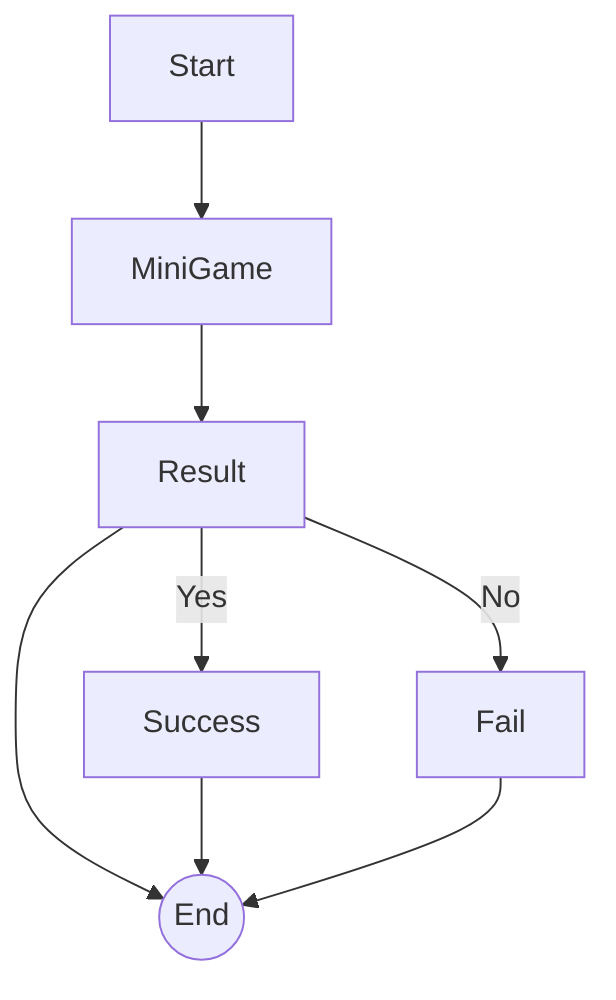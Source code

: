﻿flowchart TD
  Start --> MiniGame
  MiniGame --> Result
  Result --> End((End))
  Result -- Yes --> Success["Success"]
  Result -- No --> Fail["Fail"]
  Success --> End
  Fail --> End